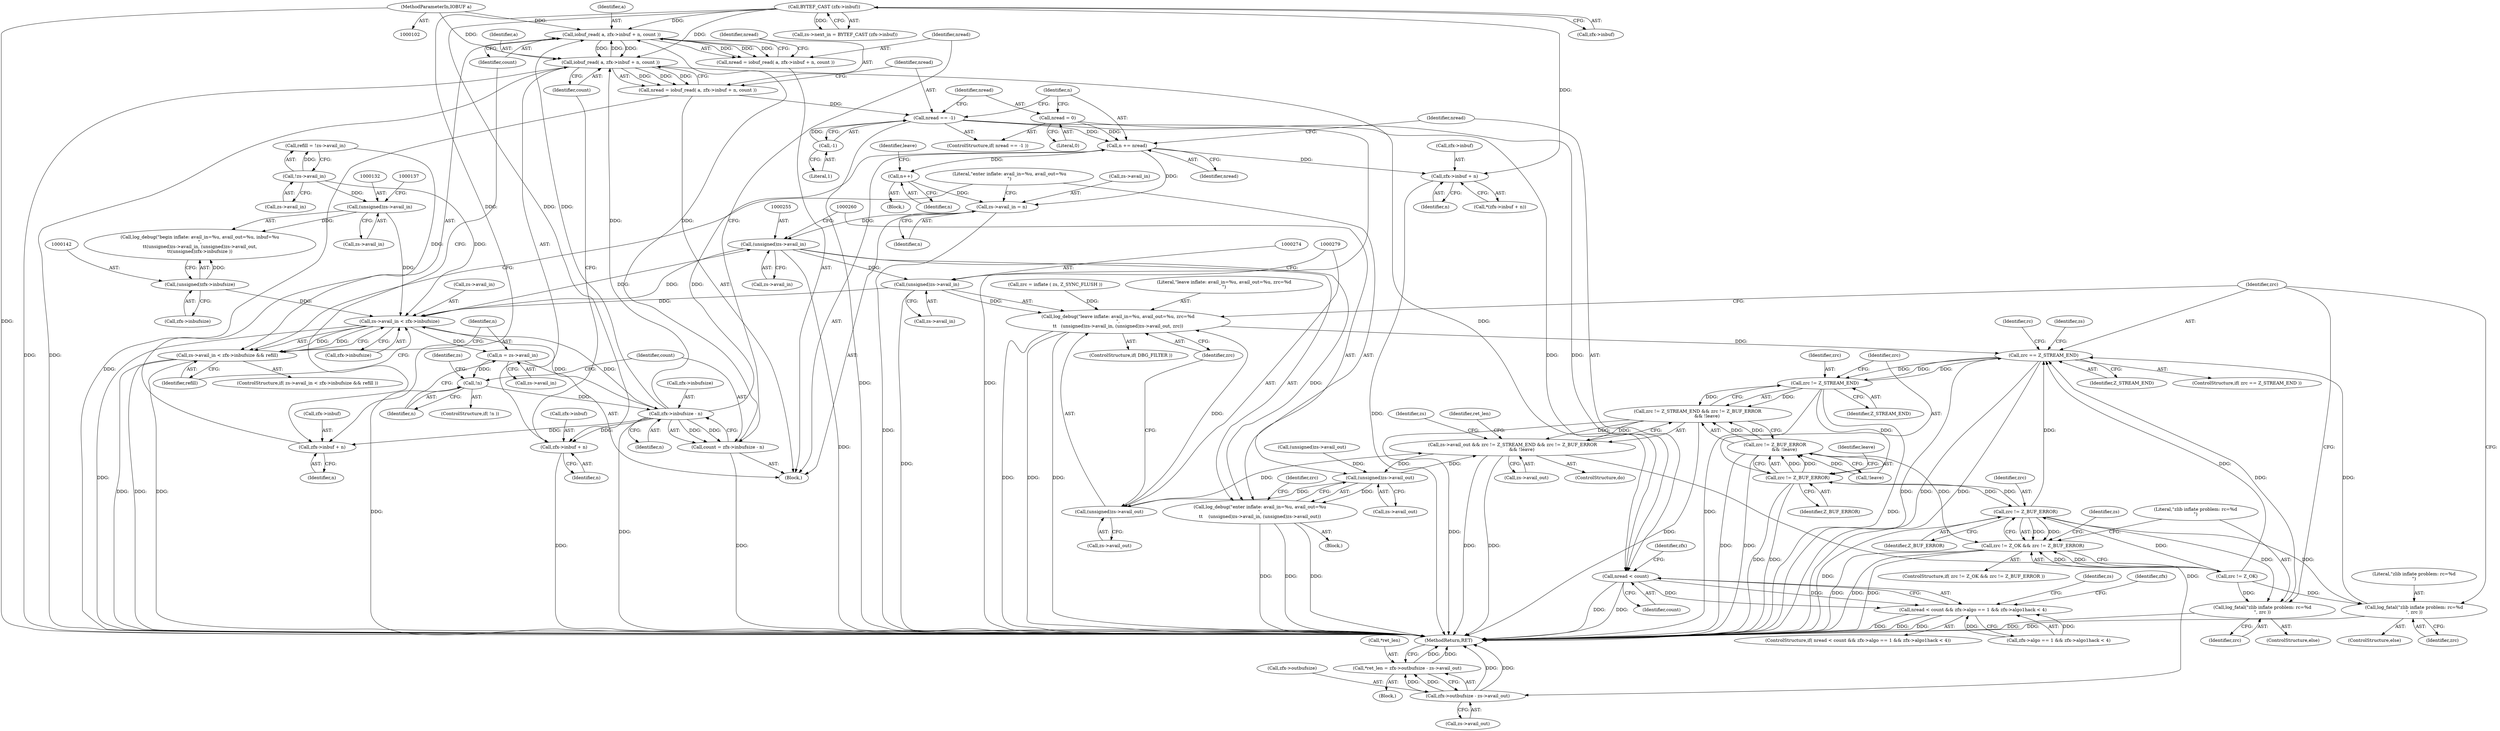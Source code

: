 digraph "0_gnupg_014b2103fcb12f261135e3954f26e9e07b39e342@API" {
"1000184" [label="(Call,iobuf_read( a, zfx->inbuf + n, count ))"];
"1000194" [label="(Call,iobuf_read( a, zfx->inbuf + n, count ))"];
"1000184" [label="(Call,iobuf_read( a, zfx->inbuf + n, count ))"];
"1000105" [label="(MethodParameterIn,IOBUF a)"];
"1000171" [label="(Call,BYTEF_CAST (zfx->inbuf))"];
"1000177" [label="(Call,zfx->inbufsize - n)"];
"1000150" [label="(Call,zs->avail_in < zfx->inbufsize)"];
"1000273" [label="(Call,(unsigned)zs->avail_in)"];
"1000254" [label="(Call,(unsigned)zs->avail_in)"];
"1000247" [label="(Call,zs->avail_in = n)"];
"1000210" [label="(Call,n += nread)"];
"1000207" [label="(Call,nread = 0)"];
"1000203" [label="(Call,nread == -1)"];
"1000192" [label="(Call,nread = iobuf_read( a, zfx->inbuf + n, count ))"];
"1000205" [label="(Call,-1)"];
"1000242" [label="(Call,n++)"];
"1000131" [label="(Call,(unsigned)zs->avail_in)"];
"1000123" [label="(Call,!zs->avail_in)"];
"1000141" [label="(Call,(unsigned)zfx->inbufsize)"];
"1000165" [label="(Call,!n)"];
"1000159" [label="(Call,n = zs->avail_in)"];
"1000175" [label="(Call,count = zfx->inbufsize - n)"];
"1000182" [label="(Call,nread = iobuf_read( a, zfx->inbuf + n, count ))"];
"1000232" [label="(Call,zfx->inbuf + n)"];
"1000149" [label="(Call,zs->avail_in < zfx->inbufsize && refill)"];
"1000186" [label="(Call,zfx->inbuf + n)"];
"1000196" [label="(Call,zfx->inbuf + n)"];
"1000252" [label="(Call,log_debug(\"enter inflate: avail_in=%u, avail_out=%u\n\",\n\t\t    (unsigned)zs->avail_in, (unsigned)zs->avail_out))"];
"1000271" [label="(Call,log_debug(\"leave inflate: avail_in=%u, avail_out=%u, zrc=%d\n\",\n\t\t   (unsigned)zs->avail_in, (unsigned)zs->avail_out, zrc))"];
"1000312" [label="(Call,zrc == Z_STREAM_END)"];
"1000324" [label="(Call,zrc != Z_STREAM_END)"];
"1000323" [label="(Call,zrc != Z_STREAM_END && zrc != Z_BUF_ERROR\n             && !leave)"];
"1000319" [label="(Call,zs->avail_out && zrc != Z_STREAM_END && zrc != Z_BUF_ERROR\n             && !leave)"];
"1000259" [label="(Call,(unsigned)zs->avail_out)"];
"1000278" [label="(Call,(unsigned)zs->avail_out)"];
"1000336" [label="(Call,zfx->outbufsize - zs->avail_out)"];
"1000333" [label="(Call,*ret_len = zfx->outbufsize - zs->avail_out)"];
"1000328" [label="(Call,zrc != Z_BUF_ERROR)"];
"1000290" [label="(Call,zrc != Z_BUF_ERROR)"];
"1000286" [label="(Call,zrc != Z_OK && zrc != Z_BUF_ERROR)"];
"1000304" [label="(Call,log_fatal(\"zlib inflate problem: rc=%d\n\", zrc ))"];
"1000308" [label="(Call,log_fatal(\"zlib inflate problem: rc=%d\n\", zrc ))"];
"1000327" [label="(Call,zrc != Z_BUF_ERROR\n             && !leave)"];
"1000215" [label="(Call,nread < count)"];
"1000214" [label="(Call,nread < count && zfx->algo == 1 && zfx->algo1hack < 4)"];
"1000204" [label="(Identifier,nread)"];
"1000335" [label="(Identifier,ret_len)"];
"1000161" [label="(Call,zs->avail_in)"];
"1000191" [label="(Identifier,count)"];
"1000296" [label="(Identifier,zs)"];
"1000149" [label="(Call,zs->avail_in < zfx->inbufsize && refill)"];
"1000217" [label="(Identifier,count)"];
"1000343" [label="(MethodReturn,RET)"];
"1000194" [label="(Call,iobuf_read( a, zfx->inbuf + n, count ))"];
"1000176" [label="(Identifier,count)"];
"1000316" [label="(Identifier,rc)"];
"1000323" [label="(Call,zrc != Z_STREAM_END && zrc != Z_BUF_ERROR\n             && !leave)"];
"1000146" [label="(ControlStructure,do)"];
"1000337" [label="(Call,zfx->outbufsize)"];
"1000304" [label="(Call,log_fatal(\"zlib inflate problem: rc=%d\n\", zrc ))"];
"1000150" [label="(Call,zs->avail_in < zfx->inbufsize)"];
"1000265" [label="(Identifier,zrc)"];
"1000261" [label="(Call,zs->avail_out)"];
"1000248" [label="(Call,zs->avail_in)"];
"1000154" [label="(Call,zfx->inbufsize)"];
"1000181" [label="(Identifier,n)"];
"1000190" [label="(Identifier,n)"];
"1000151" [label="(Call,zs->avail_in)"];
"1000319" [label="(Call,zs->avail_out && zrc != Z_STREAM_END && zrc != Z_BUF_ERROR\n             && !leave)"];
"1000340" [label="(Call,zs->avail_out)"];
"1000147" [label="(Block,)"];
"1000256" [label="(Call,zs->avail_in)"];
"1000278" [label="(Call,(unsigned)zs->avail_out)"];
"1000206" [label="(Literal,1)"];
"1000121" [label="(Call,refill = !zs->avail_in)"];
"1000313" [label="(Identifier,zrc)"];
"1000285" [label="(ControlStructure,if( zrc != Z_OK && zrc != Z_BUF_ERROR ))"];
"1000133" [label="(Call,zs->avail_in)"];
"1000213" [label="(ControlStructure,if( nread < count && zfx->algo == 1 && zfx->algo1hack < 4))"];
"1000311" [label="(ControlStructure,if( zrc == Z_STREAM_END ))"];
"1000165" [label="(Call,!n)"];
"1000159" [label="(Call,n = zs->avail_in)"];
"1000183" [label="(Identifier,nread)"];
"1000141" [label="(Call,(unsigned)zfx->inbufsize)"];
"1000251" [label="(Identifier,n)"];
"1000202" [label="(ControlStructure,if( nread == -1 ))"];
"1000193" [label="(Identifier,nread)"];
"1000328" [label="(Call,zrc != Z_BUF_ERROR)"];
"1000291" [label="(Identifier,zrc)"];
"1000216" [label="(Identifier,nread)"];
"1000336" [label="(Call,zfx->outbufsize - zs->avail_out)"];
"1000314" [label="(Identifier,Z_STREAM_END)"];
"1000177" [label="(Call,zfx->inbufsize - n)"];
"1000306" [label="(Identifier,zrc)"];
"1000334" [label="(Call,*ret_len)"];
"1000207" [label="(Call,nread = 0)"];
"1000167" [label="(Call,zs->next_in = BYTEF_CAST (zfx->inbuf))"];
"1000333" [label="(Call,*ret_len = zfx->outbufsize - zs->avail_out)"];
"1000124" [label="(Call,zs->avail_in)"];
"1000192" [label="(Call,nread = iobuf_read( a, zfx->inbuf + n, count ))"];
"1000185" [label="(Identifier,a)"];
"1000264" [label="(Call,zrc = inflate ( zs, Z_SYNC_FLUSH ))"];
"1000325" [label="(Identifier,zrc)"];
"1000242" [label="(Call,n++)"];
"1000320" [label="(Call,zs->avail_out)"];
"1000283" [label="(Identifier,zrc)"];
"1000332" [label="(Identifier,leave)"];
"1000208" [label="(Identifier,nread)"];
"1000329" [label="(Identifier,zrc)"];
"1000331" [label="(Call,!leave)"];
"1000171" [label="(Call,BYTEF_CAST (zfx->inbuf))"];
"1000215" [label="(Call,nread < count)"];
"1000243" [label="(Identifier,n)"];
"1000290" [label="(Call,zrc != Z_BUF_ERROR)"];
"1000305" [label="(Literal,\"zlib inflate problem: rc=%d\n\")"];
"1000247" [label="(Call,zs->avail_in = n)"];
"1000166" [label="(Identifier,n)"];
"1000175" [label="(Call,count = zfx->inbufsize - n)"];
"1000327" [label="(Call,zrc != Z_BUF_ERROR\n             && !leave)"];
"1000249" [label="(Identifier,zs)"];
"1000212" [label="(Identifier,nread)"];
"1000196" [label="(Call,zfx->inbuf + n)"];
"1000160" [label="(Identifier,n)"];
"1000195" [label="(Identifier,a)"];
"1000253" [label="(Literal,\"enter inflate: avail_in=%u, avail_out=%u\n\")"];
"1000234" [label="(Identifier,zfx)"];
"1000182" [label="(Call,nread = iobuf_read( a, zfx->inbuf + n, count ))"];
"1000218" [label="(Call,zfx->algo == 1 && zfx->algo1hack < 4)"];
"1000303" [label="(ControlStructure,else)"];
"1000310" [label="(Identifier,zrc)"];
"1000214" [label="(Call,nread < count && zfx->algo == 1 && zfx->algo1hack < 4)"];
"1000280" [label="(Call,zs->avail_out)"];
"1000312" [label="(Call,zrc == Z_STREAM_END)"];
"1000205" [label="(Call,-1)"];
"1000221" [label="(Identifier,zfx)"];
"1000330" [label="(Identifier,Z_BUF_ERROR)"];
"1000129" [label="(Call,log_debug(\"begin inflate: avail_in=%u, avail_out=%u, inbuf=%u\n\",\n\t\t(unsigned)zs->avail_in, (unsigned)zs->avail_out,\n\t\t(unsigned)zfx->inbufsize ))"];
"1000187" [label="(Call,zfx->inbuf)"];
"1000148" [label="(ControlStructure,if( zs->avail_in < zfx->inbufsize && refill ))"];
"1000211" [label="(Identifier,n)"];
"1000184" [label="(Call,iobuf_read( a, zfx->inbuf + n, count ))"];
"1000309" [label="(Literal,\"zlib inflate problem: rc=%d\n\")"];
"1000231" [label="(Call,*(zfx->inbuf + n))"];
"1000169" [label="(Identifier,zs)"];
"1000233" [label="(Call,zfx->inbuf)"];
"1000307" [label="(ControlStructure,else)"];
"1000143" [label="(Call,zfx->inbufsize)"];
"1000321" [label="(Identifier,zs)"];
"1000186" [label="(Call,zfx->inbuf + n)"];
"1000105" [label="(MethodParameterIn,IOBUF a)"];
"1000107" [label="(Block,)"];
"1000232" [label="(Call,zfx->inbuf + n)"];
"1000197" [label="(Call,zfx->inbuf)"];
"1000164" [label="(ControlStructure,if( !n ))"];
"1000210" [label="(Call,n += nread)"];
"1000275" [label="(Call,zs->avail_in)"];
"1000229" [label="(Block,)"];
"1000273" [label="(Call,(unsigned)zs->avail_in)"];
"1000254" [label="(Call,(unsigned)zs->avail_in)"];
"1000203" [label="(Call,nread == -1)"];
"1000286" [label="(Call,zrc != Z_OK && zrc != Z_BUF_ERROR)"];
"1000201" [label="(Identifier,count)"];
"1000245" [label="(Identifier,leave)"];
"1000236" [label="(Identifier,n)"];
"1000157" [label="(Identifier,refill)"];
"1000123" [label="(Call,!zs->avail_in)"];
"1000272" [label="(Literal,\"leave inflate: avail_in=%u, avail_out=%u, zrc=%d\n\")"];
"1000271" [label="(Call,log_debug(\"leave inflate: avail_in=%u, avail_out=%u, zrc=%d\n\",\n\t\t   (unsigned)zs->avail_in, (unsigned)zs->avail_out, zrc))"];
"1000136" [label="(Call,(unsigned)zs->avail_out)"];
"1000269" [label="(ControlStructure,if( DBG_FILTER ))"];
"1000287" [label="(Call,zrc != Z_OK)"];
"1000158" [label="(Block,)"];
"1000200" [label="(Identifier,n)"];
"1000152" [label="(Identifier,zs)"];
"1000209" [label="(Literal,0)"];
"1000292" [label="(Identifier,Z_BUF_ERROR)"];
"1000308" [label="(Call,log_fatal(\"zlib inflate problem: rc=%d\n\", zrc ))"];
"1000259" [label="(Call,(unsigned)zs->avail_out)"];
"1000178" [label="(Call,zfx->inbufsize)"];
"1000252" [label="(Call,log_debug(\"enter inflate: avail_in=%u, avail_out=%u\n\",\n\t\t    (unsigned)zs->avail_in, (unsigned)zs->avail_out))"];
"1000324" [label="(Call,zrc != Z_STREAM_END)"];
"1000172" [label="(Call,zfx->inbuf)"];
"1000131" [label="(Call,(unsigned)zs->avail_in)"];
"1000326" [label="(Identifier,Z_STREAM_END)"];
"1000184" -> "1000182"  [label="AST: "];
"1000184" -> "1000191"  [label="CFG: "];
"1000185" -> "1000184"  [label="AST: "];
"1000186" -> "1000184"  [label="AST: "];
"1000191" -> "1000184"  [label="AST: "];
"1000182" -> "1000184"  [label="CFG: "];
"1000184" -> "1000182"  [label="DDG: "];
"1000184" -> "1000182"  [label="DDG: "];
"1000184" -> "1000182"  [label="DDG: "];
"1000194" -> "1000184"  [label="DDG: "];
"1000105" -> "1000184"  [label="DDG: "];
"1000171" -> "1000184"  [label="DDG: "];
"1000177" -> "1000184"  [label="DDG: "];
"1000175" -> "1000184"  [label="DDG: "];
"1000184" -> "1000194"  [label="DDG: "];
"1000184" -> "1000194"  [label="DDG: "];
"1000194" -> "1000192"  [label="AST: "];
"1000194" -> "1000201"  [label="CFG: "];
"1000195" -> "1000194"  [label="AST: "];
"1000196" -> "1000194"  [label="AST: "];
"1000201" -> "1000194"  [label="AST: "];
"1000192" -> "1000194"  [label="CFG: "];
"1000194" -> "1000343"  [label="DDG: "];
"1000194" -> "1000343"  [label="DDG: "];
"1000194" -> "1000192"  [label="DDG: "];
"1000194" -> "1000192"  [label="DDG: "];
"1000194" -> "1000192"  [label="DDG: "];
"1000105" -> "1000194"  [label="DDG: "];
"1000171" -> "1000194"  [label="DDG: "];
"1000177" -> "1000194"  [label="DDG: "];
"1000194" -> "1000215"  [label="DDG: "];
"1000105" -> "1000102"  [label="AST: "];
"1000105" -> "1000343"  [label="DDG: "];
"1000171" -> "1000167"  [label="AST: "];
"1000171" -> "1000172"  [label="CFG: "];
"1000172" -> "1000171"  [label="AST: "];
"1000167" -> "1000171"  [label="CFG: "];
"1000171" -> "1000167"  [label="DDG: "];
"1000171" -> "1000186"  [label="DDG: "];
"1000171" -> "1000196"  [label="DDG: "];
"1000171" -> "1000232"  [label="DDG: "];
"1000177" -> "1000175"  [label="AST: "];
"1000177" -> "1000181"  [label="CFG: "];
"1000178" -> "1000177"  [label="AST: "];
"1000181" -> "1000177"  [label="AST: "];
"1000175" -> "1000177"  [label="CFG: "];
"1000177" -> "1000343"  [label="DDG: "];
"1000177" -> "1000150"  [label="DDG: "];
"1000177" -> "1000175"  [label="DDG: "];
"1000177" -> "1000175"  [label="DDG: "];
"1000150" -> "1000177"  [label="DDG: "];
"1000165" -> "1000177"  [label="DDG: "];
"1000177" -> "1000186"  [label="DDG: "];
"1000177" -> "1000196"  [label="DDG: "];
"1000177" -> "1000210"  [label="DDG: "];
"1000150" -> "1000149"  [label="AST: "];
"1000150" -> "1000154"  [label="CFG: "];
"1000151" -> "1000150"  [label="AST: "];
"1000154" -> "1000150"  [label="AST: "];
"1000157" -> "1000150"  [label="CFG: "];
"1000149" -> "1000150"  [label="CFG: "];
"1000150" -> "1000343"  [label="DDG: "];
"1000150" -> "1000149"  [label="DDG: "];
"1000150" -> "1000149"  [label="DDG: "];
"1000273" -> "1000150"  [label="DDG: "];
"1000131" -> "1000150"  [label="DDG: "];
"1000254" -> "1000150"  [label="DDG: "];
"1000123" -> "1000150"  [label="DDG: "];
"1000141" -> "1000150"  [label="DDG: "];
"1000150" -> "1000159"  [label="DDG: "];
"1000150" -> "1000254"  [label="DDG: "];
"1000273" -> "1000271"  [label="AST: "];
"1000273" -> "1000275"  [label="CFG: "];
"1000274" -> "1000273"  [label="AST: "];
"1000275" -> "1000273"  [label="AST: "];
"1000279" -> "1000273"  [label="CFG: "];
"1000273" -> "1000343"  [label="DDG: "];
"1000273" -> "1000271"  [label="DDG: "];
"1000254" -> "1000273"  [label="DDG: "];
"1000254" -> "1000252"  [label="AST: "];
"1000254" -> "1000256"  [label="CFG: "];
"1000255" -> "1000254"  [label="AST: "];
"1000256" -> "1000254"  [label="AST: "];
"1000260" -> "1000254"  [label="CFG: "];
"1000254" -> "1000343"  [label="DDG: "];
"1000254" -> "1000252"  [label="DDG: "];
"1000247" -> "1000254"  [label="DDG: "];
"1000247" -> "1000158"  [label="AST: "];
"1000247" -> "1000251"  [label="CFG: "];
"1000248" -> "1000247"  [label="AST: "];
"1000251" -> "1000247"  [label="AST: "];
"1000253" -> "1000247"  [label="CFG: "];
"1000247" -> "1000343"  [label="DDG: "];
"1000210" -> "1000247"  [label="DDG: "];
"1000242" -> "1000247"  [label="DDG: "];
"1000210" -> "1000158"  [label="AST: "];
"1000210" -> "1000212"  [label="CFG: "];
"1000211" -> "1000210"  [label="AST: "];
"1000212" -> "1000210"  [label="AST: "];
"1000216" -> "1000210"  [label="CFG: "];
"1000207" -> "1000210"  [label="DDG: "];
"1000203" -> "1000210"  [label="DDG: "];
"1000210" -> "1000232"  [label="DDG: "];
"1000210" -> "1000242"  [label="DDG: "];
"1000207" -> "1000202"  [label="AST: "];
"1000207" -> "1000209"  [label="CFG: "];
"1000208" -> "1000207"  [label="AST: "];
"1000209" -> "1000207"  [label="AST: "];
"1000211" -> "1000207"  [label="CFG: "];
"1000207" -> "1000215"  [label="DDG: "];
"1000203" -> "1000202"  [label="AST: "];
"1000203" -> "1000205"  [label="CFG: "];
"1000204" -> "1000203"  [label="AST: "];
"1000205" -> "1000203"  [label="AST: "];
"1000208" -> "1000203"  [label="CFG: "];
"1000211" -> "1000203"  [label="CFG: "];
"1000203" -> "1000343"  [label="DDG: "];
"1000203" -> "1000343"  [label="DDG: "];
"1000192" -> "1000203"  [label="DDG: "];
"1000205" -> "1000203"  [label="DDG: "];
"1000203" -> "1000215"  [label="DDG: "];
"1000192" -> "1000158"  [label="AST: "];
"1000193" -> "1000192"  [label="AST: "];
"1000204" -> "1000192"  [label="CFG: "];
"1000192" -> "1000343"  [label="DDG: "];
"1000205" -> "1000206"  [label="CFG: "];
"1000206" -> "1000205"  [label="AST: "];
"1000242" -> "1000229"  [label="AST: "];
"1000242" -> "1000243"  [label="CFG: "];
"1000243" -> "1000242"  [label="AST: "];
"1000245" -> "1000242"  [label="CFG: "];
"1000131" -> "1000129"  [label="AST: "];
"1000131" -> "1000133"  [label="CFG: "];
"1000132" -> "1000131"  [label="AST: "];
"1000133" -> "1000131"  [label="AST: "];
"1000137" -> "1000131"  [label="CFG: "];
"1000131" -> "1000129"  [label="DDG: "];
"1000123" -> "1000131"  [label="DDG: "];
"1000123" -> "1000121"  [label="AST: "];
"1000123" -> "1000124"  [label="CFG: "];
"1000124" -> "1000123"  [label="AST: "];
"1000121" -> "1000123"  [label="CFG: "];
"1000123" -> "1000121"  [label="DDG: "];
"1000141" -> "1000129"  [label="AST: "];
"1000141" -> "1000143"  [label="CFG: "];
"1000142" -> "1000141"  [label="AST: "];
"1000143" -> "1000141"  [label="AST: "];
"1000129" -> "1000141"  [label="CFG: "];
"1000141" -> "1000129"  [label="DDG: "];
"1000165" -> "1000164"  [label="AST: "];
"1000165" -> "1000166"  [label="CFG: "];
"1000166" -> "1000165"  [label="AST: "];
"1000169" -> "1000165"  [label="CFG: "];
"1000176" -> "1000165"  [label="CFG: "];
"1000165" -> "1000343"  [label="DDG: "];
"1000159" -> "1000165"  [label="DDG: "];
"1000159" -> "1000158"  [label="AST: "];
"1000159" -> "1000161"  [label="CFG: "];
"1000160" -> "1000159"  [label="AST: "];
"1000161" -> "1000159"  [label="AST: "];
"1000166" -> "1000159"  [label="CFG: "];
"1000175" -> "1000158"  [label="AST: "];
"1000176" -> "1000175"  [label="AST: "];
"1000183" -> "1000175"  [label="CFG: "];
"1000175" -> "1000343"  [label="DDG: "];
"1000182" -> "1000158"  [label="AST: "];
"1000183" -> "1000182"  [label="AST: "];
"1000193" -> "1000182"  [label="CFG: "];
"1000232" -> "1000231"  [label="AST: "];
"1000232" -> "1000236"  [label="CFG: "];
"1000233" -> "1000232"  [label="AST: "];
"1000236" -> "1000232"  [label="AST: "];
"1000231" -> "1000232"  [label="CFG: "];
"1000232" -> "1000343"  [label="DDG: "];
"1000149" -> "1000148"  [label="AST: "];
"1000149" -> "1000157"  [label="CFG: "];
"1000157" -> "1000149"  [label="AST: "];
"1000160" -> "1000149"  [label="CFG: "];
"1000253" -> "1000149"  [label="CFG: "];
"1000149" -> "1000343"  [label="DDG: "];
"1000149" -> "1000343"  [label="DDG: "];
"1000149" -> "1000343"  [label="DDG: "];
"1000121" -> "1000149"  [label="DDG: "];
"1000186" -> "1000190"  [label="CFG: "];
"1000187" -> "1000186"  [label="AST: "];
"1000190" -> "1000186"  [label="AST: "];
"1000191" -> "1000186"  [label="CFG: "];
"1000196" -> "1000200"  [label="CFG: "];
"1000197" -> "1000196"  [label="AST: "];
"1000200" -> "1000196"  [label="AST: "];
"1000201" -> "1000196"  [label="CFG: "];
"1000196" -> "1000343"  [label="DDG: "];
"1000252" -> "1000147"  [label="AST: "];
"1000252" -> "1000259"  [label="CFG: "];
"1000253" -> "1000252"  [label="AST: "];
"1000259" -> "1000252"  [label="AST: "];
"1000265" -> "1000252"  [label="CFG: "];
"1000252" -> "1000343"  [label="DDG: "];
"1000252" -> "1000343"  [label="DDG: "];
"1000252" -> "1000343"  [label="DDG: "];
"1000259" -> "1000252"  [label="DDG: "];
"1000271" -> "1000269"  [label="AST: "];
"1000271" -> "1000283"  [label="CFG: "];
"1000272" -> "1000271"  [label="AST: "];
"1000278" -> "1000271"  [label="AST: "];
"1000283" -> "1000271"  [label="AST: "];
"1000313" -> "1000271"  [label="CFG: "];
"1000271" -> "1000343"  [label="DDG: "];
"1000271" -> "1000343"  [label="DDG: "];
"1000271" -> "1000343"  [label="DDG: "];
"1000278" -> "1000271"  [label="DDG: "];
"1000264" -> "1000271"  [label="DDG: "];
"1000271" -> "1000312"  [label="DDG: "];
"1000312" -> "1000311"  [label="AST: "];
"1000312" -> "1000314"  [label="CFG: "];
"1000313" -> "1000312"  [label="AST: "];
"1000314" -> "1000312"  [label="AST: "];
"1000321" -> "1000312"  [label="CFG: "];
"1000316" -> "1000312"  [label="CFG: "];
"1000312" -> "1000343"  [label="DDG: "];
"1000312" -> "1000343"  [label="DDG: "];
"1000312" -> "1000343"  [label="DDG: "];
"1000308" -> "1000312"  [label="DDG: "];
"1000290" -> "1000312"  [label="DDG: "];
"1000304" -> "1000312"  [label="DDG: "];
"1000287" -> "1000312"  [label="DDG: "];
"1000324" -> "1000312"  [label="DDG: "];
"1000312" -> "1000324"  [label="DDG: "];
"1000312" -> "1000324"  [label="DDG: "];
"1000324" -> "1000323"  [label="AST: "];
"1000324" -> "1000326"  [label="CFG: "];
"1000325" -> "1000324"  [label="AST: "];
"1000326" -> "1000324"  [label="AST: "];
"1000329" -> "1000324"  [label="CFG: "];
"1000323" -> "1000324"  [label="CFG: "];
"1000324" -> "1000343"  [label="DDG: "];
"1000324" -> "1000343"  [label="DDG: "];
"1000324" -> "1000323"  [label="DDG: "];
"1000324" -> "1000323"  [label="DDG: "];
"1000324" -> "1000328"  [label="DDG: "];
"1000323" -> "1000319"  [label="AST: "];
"1000323" -> "1000327"  [label="CFG: "];
"1000327" -> "1000323"  [label="AST: "];
"1000319" -> "1000323"  [label="CFG: "];
"1000323" -> "1000343"  [label="DDG: "];
"1000323" -> "1000343"  [label="DDG: "];
"1000323" -> "1000319"  [label="DDG: "];
"1000323" -> "1000319"  [label="DDG: "];
"1000327" -> "1000323"  [label="DDG: "];
"1000327" -> "1000323"  [label="DDG: "];
"1000319" -> "1000146"  [label="AST: "];
"1000319" -> "1000320"  [label="CFG: "];
"1000320" -> "1000319"  [label="AST: "];
"1000152" -> "1000319"  [label="CFG: "];
"1000335" -> "1000319"  [label="CFG: "];
"1000319" -> "1000343"  [label="DDG: "];
"1000319" -> "1000343"  [label="DDG: "];
"1000319" -> "1000259"  [label="DDG: "];
"1000278" -> "1000319"  [label="DDG: "];
"1000259" -> "1000319"  [label="DDG: "];
"1000319" -> "1000336"  [label="DDG: "];
"1000259" -> "1000261"  [label="CFG: "];
"1000260" -> "1000259"  [label="AST: "];
"1000261" -> "1000259"  [label="AST: "];
"1000136" -> "1000259"  [label="DDG: "];
"1000259" -> "1000278"  [label="DDG: "];
"1000278" -> "1000280"  [label="CFG: "];
"1000279" -> "1000278"  [label="AST: "];
"1000280" -> "1000278"  [label="AST: "];
"1000283" -> "1000278"  [label="CFG: "];
"1000336" -> "1000333"  [label="AST: "];
"1000336" -> "1000340"  [label="CFG: "];
"1000337" -> "1000336"  [label="AST: "];
"1000340" -> "1000336"  [label="AST: "];
"1000333" -> "1000336"  [label="CFG: "];
"1000336" -> "1000343"  [label="DDG: "];
"1000336" -> "1000343"  [label="DDG: "];
"1000336" -> "1000333"  [label="DDG: "];
"1000336" -> "1000333"  [label="DDG: "];
"1000333" -> "1000107"  [label="AST: "];
"1000334" -> "1000333"  [label="AST: "];
"1000343" -> "1000333"  [label="CFG: "];
"1000333" -> "1000343"  [label="DDG: "];
"1000333" -> "1000343"  [label="DDG: "];
"1000328" -> "1000327"  [label="AST: "];
"1000328" -> "1000330"  [label="CFG: "];
"1000329" -> "1000328"  [label="AST: "];
"1000330" -> "1000328"  [label="AST: "];
"1000332" -> "1000328"  [label="CFG: "];
"1000327" -> "1000328"  [label="CFG: "];
"1000328" -> "1000343"  [label="DDG: "];
"1000328" -> "1000343"  [label="DDG: "];
"1000328" -> "1000290"  [label="DDG: "];
"1000328" -> "1000327"  [label="DDG: "];
"1000328" -> "1000327"  [label="DDG: "];
"1000290" -> "1000328"  [label="DDG: "];
"1000290" -> "1000286"  [label="AST: "];
"1000290" -> "1000292"  [label="CFG: "];
"1000291" -> "1000290"  [label="AST: "];
"1000292" -> "1000290"  [label="AST: "];
"1000286" -> "1000290"  [label="CFG: "];
"1000290" -> "1000343"  [label="DDG: "];
"1000290" -> "1000286"  [label="DDG: "];
"1000290" -> "1000286"  [label="DDG: "];
"1000287" -> "1000290"  [label="DDG: "];
"1000290" -> "1000304"  [label="DDG: "];
"1000290" -> "1000308"  [label="DDG: "];
"1000286" -> "1000285"  [label="AST: "];
"1000286" -> "1000287"  [label="CFG: "];
"1000287" -> "1000286"  [label="AST: "];
"1000296" -> "1000286"  [label="CFG: "];
"1000309" -> "1000286"  [label="CFG: "];
"1000286" -> "1000343"  [label="DDG: "];
"1000286" -> "1000343"  [label="DDG: "];
"1000286" -> "1000343"  [label="DDG: "];
"1000287" -> "1000286"  [label="DDG: "];
"1000287" -> "1000286"  [label="DDG: "];
"1000327" -> "1000286"  [label="DDG: "];
"1000304" -> "1000303"  [label="AST: "];
"1000304" -> "1000306"  [label="CFG: "];
"1000305" -> "1000304"  [label="AST: "];
"1000306" -> "1000304"  [label="AST: "];
"1000313" -> "1000304"  [label="CFG: "];
"1000304" -> "1000343"  [label="DDG: "];
"1000287" -> "1000304"  [label="DDG: "];
"1000308" -> "1000307"  [label="AST: "];
"1000308" -> "1000310"  [label="CFG: "];
"1000309" -> "1000308"  [label="AST: "];
"1000310" -> "1000308"  [label="AST: "];
"1000313" -> "1000308"  [label="CFG: "];
"1000308" -> "1000343"  [label="DDG: "];
"1000287" -> "1000308"  [label="DDG: "];
"1000327" -> "1000331"  [label="CFG: "];
"1000331" -> "1000327"  [label="AST: "];
"1000327" -> "1000343"  [label="DDG: "];
"1000327" -> "1000343"  [label="DDG: "];
"1000331" -> "1000327"  [label="DDG: "];
"1000215" -> "1000214"  [label="AST: "];
"1000215" -> "1000217"  [label="CFG: "];
"1000216" -> "1000215"  [label="AST: "];
"1000217" -> "1000215"  [label="AST: "];
"1000221" -> "1000215"  [label="CFG: "];
"1000214" -> "1000215"  [label="CFG: "];
"1000215" -> "1000343"  [label="DDG: "];
"1000215" -> "1000343"  [label="DDG: "];
"1000215" -> "1000214"  [label="DDG: "];
"1000215" -> "1000214"  [label="DDG: "];
"1000214" -> "1000213"  [label="AST: "];
"1000214" -> "1000218"  [label="CFG: "];
"1000218" -> "1000214"  [label="AST: "];
"1000234" -> "1000214"  [label="CFG: "];
"1000249" -> "1000214"  [label="CFG: "];
"1000214" -> "1000343"  [label="DDG: "];
"1000214" -> "1000343"  [label="DDG: "];
"1000214" -> "1000343"  [label="DDG: "];
"1000218" -> "1000214"  [label="DDG: "];
"1000218" -> "1000214"  [label="DDG: "];
}
